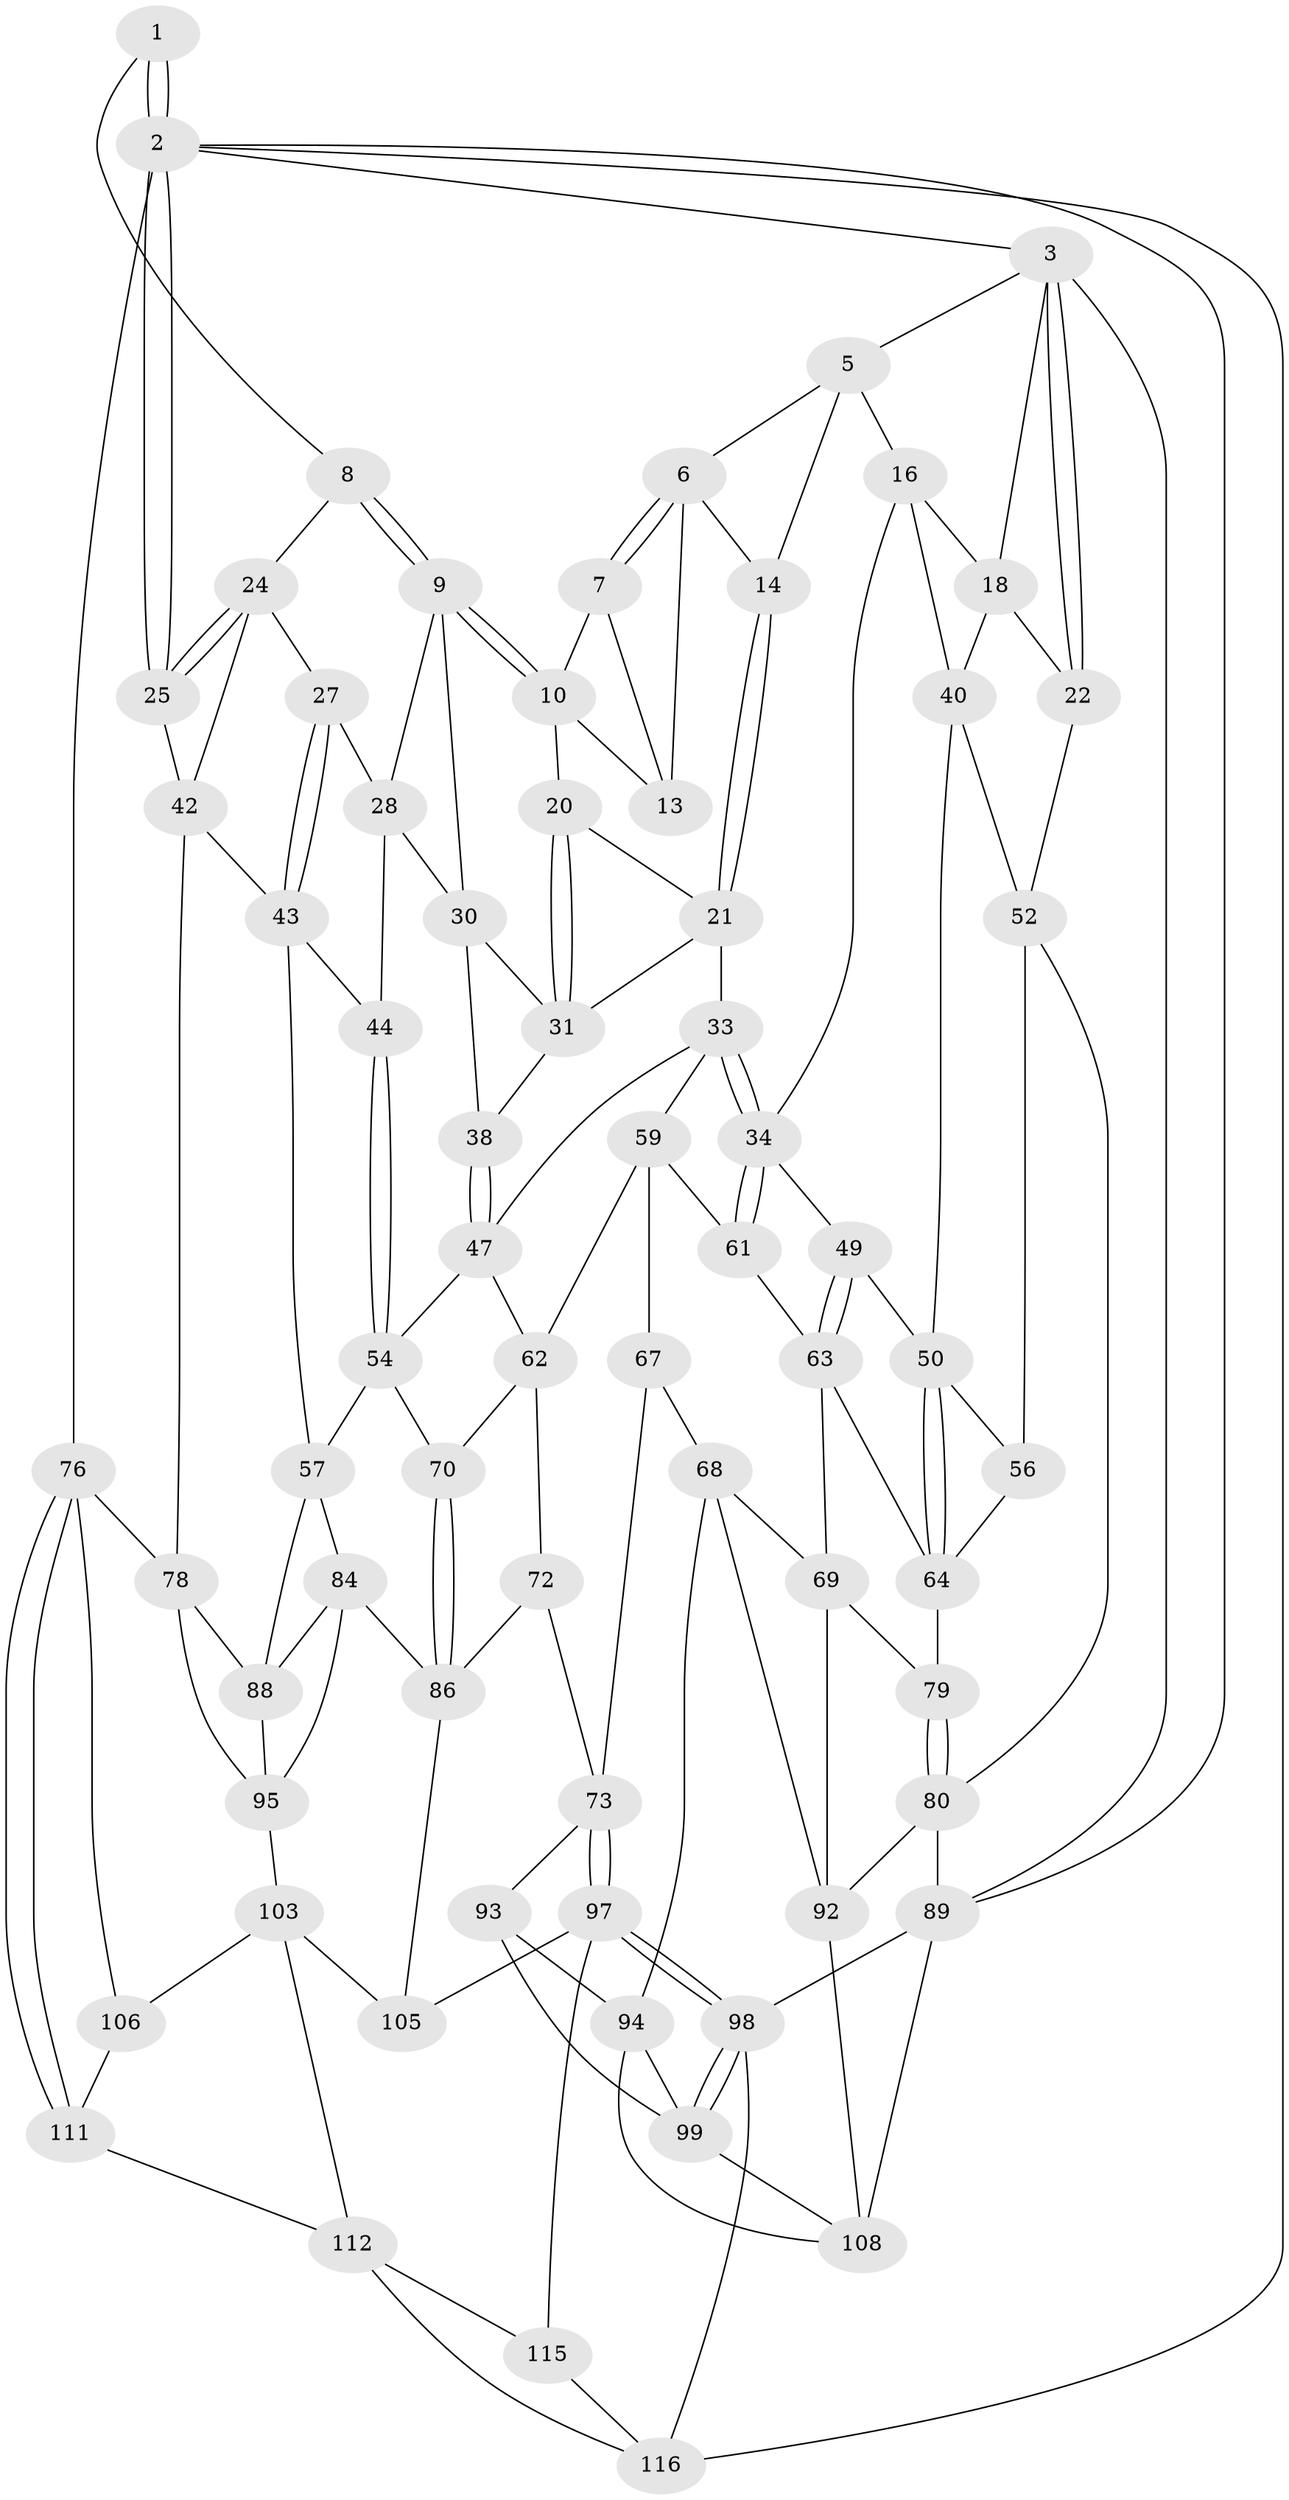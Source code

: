 // Generated by graph-tools (version 1.1) at 2025/52/02/27/25 19:52:43]
// undirected, 70 vertices, 152 edges
graph export_dot {
graph [start="1"]
  node [color=gray90,style=filled];
  1 [pos="+0.7792480410472243+0"];
  2 [pos="+1+0",super="+75"];
  3 [pos="+0+0",super="+4"];
  5 [pos="+0.2360199685051326+0",super="+15"];
  6 [pos="+0.41218990505187025+0",super="+12"];
  7 [pos="+0.6423406836331922+0",super="+11"];
  8 [pos="+0.7854154162202226+0.09943778952663719"];
  9 [pos="+0.6517442164325613+0.13189891133269055",super="+29"];
  10 [pos="+0.6460957233802888+0.12819182383349054",super="+19"];
  13 [pos="+0.5420910373537795+0.07600075744919513"];
  14 [pos="+0.4359201473246131+0.12775881029284478"];
  16 [pos="+0.26030245382590417+0.24277880295790286",super="+17"];
  18 [pos="+0.1071490751137022+0.10991521794662011",super="+23"];
  20 [pos="+0.5229027027760822+0.1886549223191268"];
  21 [pos="+0.47261419213835004+0.1823678613128204",super="+32"];
  22 [pos="+0+0.18644854845211967"];
  24 [pos="+0.7944666992438244+0.10576572983259698",super="+26"];
  25 [pos="+1+0"];
  27 [pos="+0.8389526419888573+0.25263864016814613"];
  28 [pos="+0.7480017367168911+0.27826407553189336",super="+39"];
  30 [pos="+0.6324542703410067+0.23206098579390183",super="+37"];
  31 [pos="+0.5454925409413476+0.2518358888145022",super="+36"];
  33 [pos="+0.37543694283999796+0.32452281366064784",super="+48"];
  34 [pos="+0.3567694570898028+0.3274528698590538",super="+35"];
  38 [pos="+0.5727135999262205+0.34707459194855395"];
  40 [pos="+0.13746821651305552+0.31546703139219545",super="+41"];
  42 [pos="+1+0.24417581386920337",super="+45"];
  43 [pos="+0.8406765414571084+0.36369126773876687",super="+46"];
  44 [pos="+0.712161432964649+0.3603259414830869"];
  47 [pos="+0.5708248377480244+0.3580698973073506",super="+55"];
  49 [pos="+0.22040393039330877+0.44228461478238307"];
  50 [pos="+0.19050786777057319+0.4466355419917926",super="+51"];
  52 [pos="+0+0.43644613224612744",super="+53"];
  54 [pos="+0.7029044488740755+0.4667202943092074",super="+58"];
  56 [pos="+0.05801429101255467+0.48543717924766855"];
  57 [pos="+0.8559807389399546+0.49912548490238345",super="+83"];
  59 [pos="+0.4944383674777639+0.49860191385649966",super="+60"];
  61 [pos="+0.35649108273300184+0.4722897092716056"];
  62 [pos="+0.5812176752714774+0.5013144389277651",super="+71"];
  63 [pos="+0.30165709004944996+0.4847430172914488",super="+66"];
  64 [pos="+0.15291502021954717+0.5151084260125907",super="+65"];
  67 [pos="+0.41046637524575086+0.5913849765835287"];
  68 [pos="+0.31390269051450714+0.6298790491028404",super="+91"];
  69 [pos="+0.23147523769488298+0.5768125484904892",super="+82"];
  70 [pos="+0.6871260246978862+0.6398113447206333"];
  72 [pos="+0.5561105133439154+0.7051035413789067"];
  73 [pos="+0.5421090065942565+0.7131567390564341",super="+74"];
  76 [pos="+1+1",super="+77"];
  78 [pos="+1+0.7004136742406006",super="+87"];
  79 [pos="+0.06654808558348393+0.6581384043675377"];
  80 [pos="+0+0.712387951216875",super="+81"];
  84 [pos="+0.836887097004028+0.6314985370858454",super="+85"];
  86 [pos="+0.7738193761380288+0.6996653205972083",super="+101"];
  88 [pos="+0.9679869216714567+0.655756916696432",super="+90"];
  89 [pos="+0+1",super="+113"];
  92 [pos="+0.23189337635791707+0.7330181129750549",super="+102"];
  93 [pos="+0.3994756061714986+0.6880512711209057"];
  94 [pos="+0.26568688636320426+0.7431411647131279",super="+107"];
  95 [pos="+0.8992047310858539+0.7351035740405025",super="+96"];
  97 [pos="+0.5008761459641081+0.8921525215209413",super="+110"];
  98 [pos="+0.4850864947079374+0.906695647312531",super="+118"];
  99 [pos="+0.43794054940241023+0.8732146957890737",super="+100"];
  103 [pos="+0.894136308993248+0.7960580994095835",super="+104"];
  105 [pos="+0.751055654660865+0.8354262355112397"];
  106 [pos="+0.8984448111816163+0.79835824755118"];
  108 [pos="+0.21217146763471337+0.8960714933823852",super="+109"];
  111 [pos="+0.9249063352791741+0.9138693622713643"];
  112 [pos="+0.7998728475804331+0.912100802927188",super="+114"];
  115 [pos="+0.6492860956197996+0.9438392163359989"];
  116 [pos="+0.8128569354148655+1",super="+117"];
  1 -- 2;
  1 -- 2;
  1 -- 8;
  2 -- 3;
  2 -- 25;
  2 -- 25;
  2 -- 89;
  2 -- 116;
  2 -- 76;
  3 -- 22;
  3 -- 22;
  3 -- 89;
  3 -- 18;
  3 -- 5;
  5 -- 6;
  5 -- 16;
  5 -- 14;
  6 -- 7;
  6 -- 7;
  6 -- 13;
  6 -- 14;
  7 -- 10;
  7 -- 13;
  8 -- 9;
  8 -- 9;
  8 -- 24;
  9 -- 10;
  9 -- 10;
  9 -- 28;
  9 -- 30;
  10 -- 20;
  10 -- 13;
  14 -- 21;
  14 -- 21;
  16 -- 34;
  16 -- 40;
  16 -- 18;
  18 -- 22;
  18 -- 40;
  20 -- 21;
  20 -- 31;
  20 -- 31;
  21 -- 33;
  21 -- 31;
  22 -- 52;
  24 -- 25;
  24 -- 25;
  24 -- 42;
  24 -- 27;
  25 -- 42;
  27 -- 28;
  27 -- 43;
  27 -- 43;
  28 -- 30;
  28 -- 44;
  30 -- 31;
  30 -- 38;
  31 -- 38;
  33 -- 34;
  33 -- 34;
  33 -- 59;
  33 -- 47;
  34 -- 61;
  34 -- 61;
  34 -- 49;
  38 -- 47;
  38 -- 47;
  40 -- 52;
  40 -- 50;
  42 -- 43;
  42 -- 78;
  43 -- 44;
  43 -- 57;
  44 -- 54;
  44 -- 54;
  47 -- 62;
  47 -- 54;
  49 -- 50;
  49 -- 63;
  49 -- 63;
  50 -- 64;
  50 -- 64;
  50 -- 56;
  52 -- 56;
  52 -- 80;
  54 -- 57;
  54 -- 70;
  56 -- 64;
  57 -- 88;
  57 -- 84;
  59 -- 62;
  59 -- 67;
  59 -- 61;
  61 -- 63;
  62 -- 72;
  62 -- 70;
  63 -- 64;
  63 -- 69;
  64 -- 79;
  67 -- 68;
  67 -- 73;
  68 -- 69;
  68 -- 94;
  68 -- 92;
  69 -- 92;
  69 -- 79;
  70 -- 86;
  70 -- 86;
  72 -- 73;
  72 -- 86;
  73 -- 97;
  73 -- 97;
  73 -- 93;
  76 -- 111;
  76 -- 111;
  76 -- 106;
  76 -- 78;
  78 -- 88;
  78 -- 95;
  79 -- 80;
  79 -- 80;
  80 -- 92;
  80 -- 89;
  84 -- 86;
  84 -- 88;
  84 -- 95;
  86 -- 105;
  88 -- 95;
  89 -- 98;
  89 -- 108;
  92 -- 108;
  93 -- 94;
  93 -- 99;
  94 -- 108;
  94 -- 99;
  95 -- 103;
  97 -- 98;
  97 -- 98;
  97 -- 115;
  97 -- 105;
  98 -- 99;
  98 -- 99;
  98 -- 116;
  99 -- 108;
  103 -- 106;
  103 -- 112;
  103 -- 105;
  106 -- 111;
  111 -- 112;
  112 -- 115;
  112 -- 116;
  115 -- 116;
}
